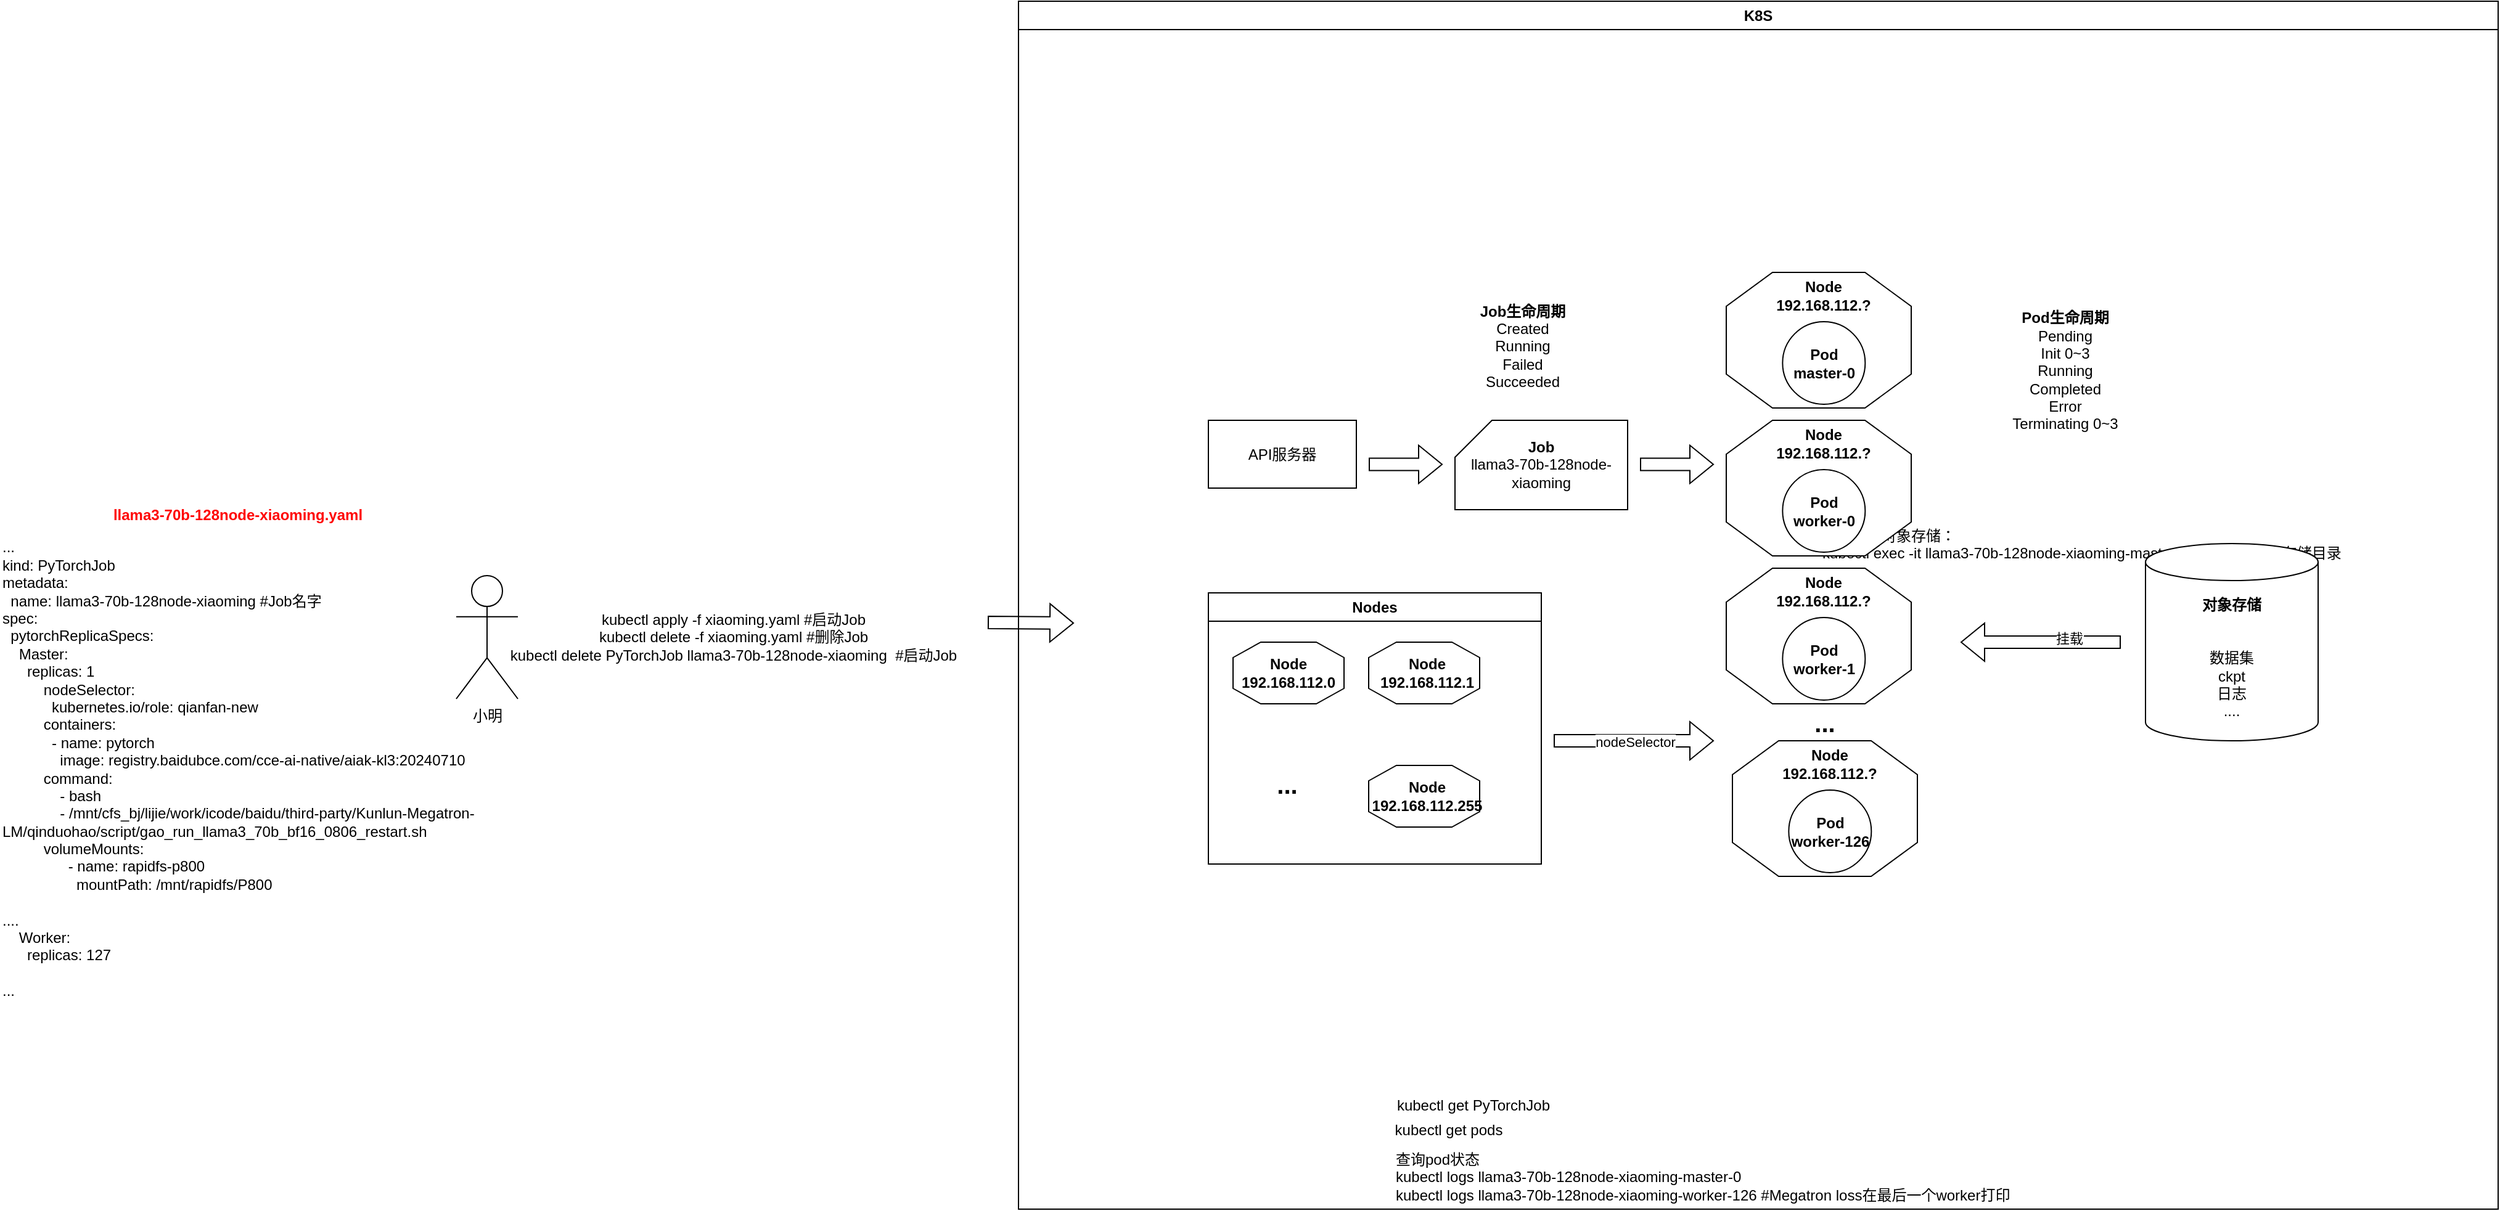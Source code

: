 <mxfile version="24.7.7">
  <diagram name="第 1 页" id="JENwh_ecXETzRXdGQSSy">
    <mxGraphModel dx="3075" dy="2135" grid="0" gridSize="10" guides="1" tooltips="1" connect="1" arrows="1" fold="1" page="1" pageScale="1" pageWidth="827" pageHeight="1169" math="0" shadow="0">
      <root>
        <mxCell id="0" />
        <mxCell id="1" parent="0" />
        <mxCell id="48Nk2eateA9YyvYsNSkh-6" value="&lt;div&gt;...&lt;/div&gt;&lt;div&gt;kind: PyTorchJob&lt;/div&gt;&lt;div&gt;metadata:&lt;br&gt;&lt;/div&gt;&lt;div&gt;&amp;nbsp;&amp;nbsp;name:&amp;nbsp;&lt;span style=&quot;text-align: center; background-color: initial;&quot;&gt;llama3-70b-128node-xiaoming #Job名字&lt;/span&gt;&lt;/div&gt;&lt;div&gt;spec:&lt;/div&gt;&lt;div&gt;&amp;nbsp; pytorchReplicaSpecs:&lt;/div&gt;&lt;div&gt;&amp;nbsp; &amp;nbsp; Master:&lt;/div&gt;&lt;div&gt;&amp;nbsp; &amp;nbsp; &amp;nbsp; replicas: 1&lt;/div&gt;&lt;div&gt;&amp;nbsp; &amp;nbsp; &amp;nbsp;&amp;nbsp;&lt;span style=&quot;background-color: initial;&quot;&gt;&amp;nbsp; &amp;nbsp; nodeSelector:&lt;/span&gt;&lt;/div&gt;&lt;div&gt;&amp;nbsp; &amp;nbsp; &amp;nbsp; &amp;nbsp; &amp;nbsp; &amp;nbsp; kubernetes.io/role: qianfan-new&lt;/div&gt;&lt;div&gt;&amp;nbsp; &amp;nbsp; &amp;nbsp; &amp;nbsp; &amp;nbsp;&amp;nbsp;&lt;span style=&quot;background-color: initial;&quot;&gt;containers:&lt;/span&gt;&lt;/div&gt;&lt;div&gt;&amp;nbsp; &amp;nbsp; &amp;nbsp; &amp;nbsp; &amp;nbsp; &amp;nbsp; - name: pytorch&lt;/div&gt;&lt;div&gt;&amp;nbsp; &amp;nbsp; &amp;nbsp; &amp;nbsp; &amp;nbsp; &amp;nbsp; &amp;nbsp; image: registry.baidubce.com/cce-ai-native/aiak-kl3:20240710&lt;/div&gt;&lt;div&gt;&lt;div&gt;&amp;nbsp; &amp;nbsp; &amp;nbsp; &amp;nbsp; &amp;nbsp; command:&lt;/div&gt;&lt;div&gt;&amp;nbsp; &amp;nbsp; &amp;nbsp; &amp;nbsp; &amp;nbsp; &amp;nbsp; &amp;nbsp; - bash&lt;/div&gt;&lt;div&gt;&amp;nbsp; &amp;nbsp; &amp;nbsp; &amp;nbsp; &amp;nbsp; &amp;nbsp; &amp;nbsp; - /mnt/cfs_bj/lijie/work/icode/baidu/third-party/Kunlun-Megatron-LM/qinduohao/script/gao_run_llama3_70b_bf16_0806_restart.sh&lt;/div&gt;&lt;/div&gt;&lt;div&gt;&lt;div&gt;&amp;nbsp; &amp;nbsp; &amp;nbsp; &amp;nbsp; &amp;nbsp; volumeMounts:&lt;/div&gt;&lt;div&gt;&amp;nbsp; &amp;nbsp; &amp;nbsp; &amp;nbsp; &amp;nbsp; &amp;nbsp; &amp;nbsp; &amp;nbsp; - name: rapidfs-p800&lt;/div&gt;&lt;div&gt;&amp;nbsp; &amp;nbsp; &amp;nbsp; &amp;nbsp; &amp;nbsp; &amp;nbsp; &amp;nbsp; &amp;nbsp; &amp;nbsp; mountPath: /mnt/rapidfs/P800&lt;/div&gt;&lt;/div&gt;&lt;div&gt;&lt;br&gt;&lt;/div&gt;&lt;div&gt;....&lt;/div&gt;&lt;div&gt;&lt;div&gt;&amp;nbsp; &amp;nbsp; Worker:&lt;/div&gt;&lt;div&gt;&amp;nbsp; &amp;nbsp; &amp;nbsp; replicas: 127&lt;/div&gt;&lt;div&gt;&amp;nbsp; &amp;nbsp; &amp;nbsp;&amp;nbsp;&lt;/div&gt;&lt;/div&gt;&lt;div&gt;...&lt;/div&gt;" style="text;html=1;align=left;verticalAlign=middle;whiteSpace=wrap;rounded=0;" vertex="1" parent="1">
          <mxGeometry x="-440" y="22" width="440" height="410" as="geometry" />
        </mxCell>
        <mxCell id="48Nk2eateA9YyvYsNSkh-7" value="llama3-70b-128node-xiaoming.yaml" style="text;html=1;align=center;verticalAlign=middle;whiteSpace=wrap;rounded=0;fontColor=#FF0303;fontStyle=1" vertex="1" parent="1">
          <mxGeometry x="-362" y="6" width="230" height="30" as="geometry" />
        </mxCell>
        <mxCell id="48Nk2eateA9YyvYsNSkh-9" value="kubectl apply -f xiaoming.yaml #启动Job&lt;div&gt;kubectl delete -f xiaoming.yaml #删除Job&lt;/div&gt;&lt;div&gt;kubectl delete PyTorchJob&amp;nbsp;&lt;span style=&quot;background-color: initial;&quot;&gt;llama3-70b-128node-xiaoming&lt;/span&gt;&lt;span style=&quot;background-color: initial;&quot;&gt;&amp;nbsp;&amp;nbsp;#启动Job&lt;/span&gt;&lt;/div&gt;" style="text;html=1;align=center;verticalAlign=middle;whiteSpace=wrap;rounded=0;" vertex="1" parent="1">
          <mxGeometry x="-40" y="110" width="390" height="20" as="geometry" />
        </mxCell>
        <mxCell id="48Nk2eateA9YyvYsNSkh-10" value="K8S" style="swimlane;whiteSpace=wrap;html=1;" vertex="1" parent="1">
          <mxGeometry x="386" y="-396" width="1200" height="980" as="geometry" />
        </mxCell>
        <mxCell id="48Nk2eateA9YyvYsNSkh-80" value="如何访问对象存储：&#xa;kubectl exec -it llama3-70b-128node-xiaoming-master-0 bash; cd 对象存储目录" style="text;whiteSpace=wrap;" vertex="1" parent="48Nk2eateA9YyvYsNSkh-10">
          <mxGeometry x="650" y="420" width="550" height="30" as="geometry" />
        </mxCell>
        <mxCell id="48Nk2eateA9YyvYsNSkh-48" value="" style="group" vertex="1" connectable="0" parent="48Nk2eateA9YyvYsNSkh-10">
          <mxGeometry x="574" y="220" width="150" height="110" as="geometry" />
        </mxCell>
        <mxCell id="48Nk2eateA9YyvYsNSkh-49" value="" style="verticalLabelPosition=bottom;verticalAlign=top;html=1;shape=mxgraph.basic.polygon;polyCoords=[[0.25,0],[0.75,0],[1,0.25],[1,0.75],[0.75,1],[0.25,1],[0,0.75],[0,0.25]];polyline=0;" vertex="1" parent="48Nk2eateA9YyvYsNSkh-48">
          <mxGeometry width="150" height="110.0" as="geometry" />
        </mxCell>
        <mxCell id="48Nk2eateA9YyvYsNSkh-50" value="Node&lt;div&gt;192.168.112.?&lt;/div&gt;&lt;div&gt;&lt;br&gt;&lt;/div&gt;&lt;div&gt;&lt;br&gt;&lt;/div&gt;&lt;div&gt;&lt;br&gt;&lt;/div&gt;&lt;div&gt;&lt;br&gt;&lt;/div&gt;&lt;div&gt;&lt;br&gt;&lt;/div&gt;" style="text;html=1;align=center;verticalAlign=middle;whiteSpace=wrap;rounded=0;fontStyle=1" vertex="1" parent="48Nk2eateA9YyvYsNSkh-48">
          <mxGeometry x="25" y="22" width="108.333" height="66" as="geometry" />
        </mxCell>
        <mxCell id="48Nk2eateA9YyvYsNSkh-15" value="&lt;b&gt;Pod&lt;/b&gt;&lt;div&gt;&lt;b&gt;master-0&lt;/b&gt;&lt;/div&gt;" style="ellipse;whiteSpace=wrap;html=1;aspect=fixed;" vertex="1" parent="48Nk2eateA9YyvYsNSkh-48">
          <mxGeometry x="45.67" y="40" width="67" height="67" as="geometry" />
        </mxCell>
        <mxCell id="48Nk2eateA9YyvYsNSkh-12" value="API服务器" style="rounded=0;whiteSpace=wrap;html=1;" vertex="1" parent="48Nk2eateA9YyvYsNSkh-10">
          <mxGeometry x="154" y="340" width="120" height="55" as="geometry" />
        </mxCell>
        <mxCell id="48Nk2eateA9YyvYsNSkh-13" value="&lt;b&gt;Job&lt;/b&gt;&lt;div&gt;llama3-70b-128node-xiaoming&lt;br&gt;&lt;/div&gt;" style="shape=card;whiteSpace=wrap;html=1;" vertex="1" parent="48Nk2eateA9YyvYsNSkh-10">
          <mxGeometry x="354" y="340" width="140" height="72.5" as="geometry" />
        </mxCell>
        <mxCell id="48Nk2eateA9YyvYsNSkh-23" value="..." style="text;html=1;align=center;verticalAlign=middle;whiteSpace=wrap;rounded=0;fontSize=20;fontStyle=1" vertex="1" parent="48Nk2eateA9YyvYsNSkh-10">
          <mxGeometry x="624" y="570" width="60" height="30" as="geometry" />
        </mxCell>
        <mxCell id="48Nk2eateA9YyvYsNSkh-27" value="" style="verticalLabelPosition=bottom;verticalAlign=top;html=1;shape=mxgraph.basic.polygon;polyCoords=[[0.25,0],[0.75,0],[1,0.25],[1,0.75],[0.75,1],[0.25,1],[0,0.75],[0,0.25]];polyline=0;" vertex="1" parent="48Nk2eateA9YyvYsNSkh-10">
          <mxGeometry x="174" y="520" width="90" height="50" as="geometry" />
        </mxCell>
        <mxCell id="48Nk2eateA9YyvYsNSkh-28" value="Node&lt;div&gt;192.168.112.0&lt;/div&gt;" style="text;html=1;align=center;verticalAlign=middle;whiteSpace=wrap;rounded=0;fontStyle=1" vertex="1" parent="48Nk2eateA9YyvYsNSkh-10">
          <mxGeometry x="189" y="530" width="60" height="30" as="geometry" />
        </mxCell>
        <mxCell id="48Nk2eateA9YyvYsNSkh-31" value="" style="verticalLabelPosition=bottom;verticalAlign=top;html=1;shape=mxgraph.basic.polygon;polyCoords=[[0.25,0],[0.75,0],[1,0.25],[1,0.75],[0.75,1],[0.25,1],[0,0.75],[0,0.25]];polyline=0;" vertex="1" parent="48Nk2eateA9YyvYsNSkh-10">
          <mxGeometry x="284" y="520" width="90" height="50" as="geometry" />
        </mxCell>
        <mxCell id="48Nk2eateA9YyvYsNSkh-32" value="Node&lt;div&gt;192.168.112.1&lt;/div&gt;" style="text;html=1;align=center;verticalAlign=middle;whiteSpace=wrap;rounded=0;fontStyle=1" vertex="1" parent="48Nk2eateA9YyvYsNSkh-10">
          <mxGeometry x="299" y="530" width="65" height="30" as="geometry" />
        </mxCell>
        <mxCell id="48Nk2eateA9YyvYsNSkh-35" value="..." style="text;html=1;align=center;verticalAlign=middle;whiteSpace=wrap;rounded=0;fontSize=20;fontStyle=1" vertex="1" parent="48Nk2eateA9YyvYsNSkh-10">
          <mxGeometry x="188" y="620" width="60" height="30" as="geometry" />
        </mxCell>
        <mxCell id="48Nk2eateA9YyvYsNSkh-37" value="" style="group" vertex="1" connectable="0" parent="48Nk2eateA9YyvYsNSkh-10">
          <mxGeometry x="284" y="620" width="90" height="50" as="geometry" />
        </mxCell>
        <mxCell id="48Nk2eateA9YyvYsNSkh-33" value="" style="verticalLabelPosition=bottom;verticalAlign=top;html=1;shape=mxgraph.basic.polygon;polyCoords=[[0.25,0],[0.75,0],[1,0.25],[1,0.75],[0.75,1],[0.25,1],[0,0.75],[0,0.25]];polyline=0;" vertex="1" parent="48Nk2eateA9YyvYsNSkh-37">
          <mxGeometry width="90" height="50" as="geometry" />
        </mxCell>
        <mxCell id="48Nk2eateA9YyvYsNSkh-34" value="Node&lt;div&gt;192.168.112.255&lt;/div&gt;" style="text;html=1;align=center;verticalAlign=middle;whiteSpace=wrap;rounded=0;fontStyle=1" vertex="1" parent="48Nk2eateA9YyvYsNSkh-37">
          <mxGeometry x="15" y="10" width="65" height="30" as="geometry" />
        </mxCell>
        <mxCell id="48Nk2eateA9YyvYsNSkh-38" value="Nodes" style="swimlane;whiteSpace=wrap;html=1;" vertex="1" parent="48Nk2eateA9YyvYsNSkh-10">
          <mxGeometry x="154" y="480" width="270" height="220" as="geometry" />
        </mxCell>
        <mxCell id="48Nk2eateA9YyvYsNSkh-39" value="" style="shape=flexArrow;endArrow=classic;html=1;rounded=0;" edge="1" parent="48Nk2eateA9YyvYsNSkh-10">
          <mxGeometry width="50" height="50" relative="1" as="geometry">
            <mxPoint x="434" y="600" as="sourcePoint" />
            <mxPoint x="564" y="600" as="targetPoint" />
          </mxGeometry>
        </mxCell>
        <mxCell id="48Nk2eateA9YyvYsNSkh-40" value="nodeSelector" style="edgeLabel;html=1;align=center;verticalAlign=middle;resizable=0;points=[];" vertex="1" connectable="0" parent="48Nk2eateA9YyvYsNSkh-39">
          <mxGeometry x="0.015" y="-1" relative="1" as="geometry">
            <mxPoint as="offset" />
          </mxGeometry>
        </mxCell>
        <mxCell id="48Nk2eateA9YyvYsNSkh-52" value="" style="group" vertex="1" connectable="0" parent="48Nk2eateA9YyvYsNSkh-10">
          <mxGeometry x="574" y="340" width="150" height="110" as="geometry" />
        </mxCell>
        <mxCell id="48Nk2eateA9YyvYsNSkh-53" value="" style="verticalLabelPosition=bottom;verticalAlign=top;html=1;shape=mxgraph.basic.polygon;polyCoords=[[0.25,0],[0.75,0],[1,0.25],[1,0.75],[0.75,1],[0.25,1],[0,0.75],[0,0.25]];polyline=0;" vertex="1" parent="48Nk2eateA9YyvYsNSkh-52">
          <mxGeometry width="150" height="110.0" as="geometry" />
        </mxCell>
        <mxCell id="48Nk2eateA9YyvYsNSkh-54" value="Node&lt;div&gt;192.168.112.?&lt;/div&gt;&lt;div&gt;&lt;br&gt;&lt;/div&gt;&lt;div&gt;&lt;br&gt;&lt;/div&gt;&lt;div&gt;&lt;br&gt;&lt;/div&gt;&lt;div&gt;&lt;br&gt;&lt;/div&gt;&lt;div&gt;&lt;br&gt;&lt;/div&gt;" style="text;html=1;align=center;verticalAlign=middle;whiteSpace=wrap;rounded=0;fontStyle=1" vertex="1" parent="48Nk2eateA9YyvYsNSkh-52">
          <mxGeometry x="25" y="22" width="108.333" height="66" as="geometry" />
        </mxCell>
        <mxCell id="48Nk2eateA9YyvYsNSkh-55" value="&lt;b&gt;Pod&lt;/b&gt;&lt;div&gt;&lt;b&gt;worker-0&lt;/b&gt;&lt;/div&gt;" style="ellipse;whiteSpace=wrap;html=1;aspect=fixed;" vertex="1" parent="48Nk2eateA9YyvYsNSkh-52">
          <mxGeometry x="45.67" y="40" width="67" height="67" as="geometry" />
        </mxCell>
        <mxCell id="48Nk2eateA9YyvYsNSkh-56" value="" style="group" vertex="1" connectable="0" parent="48Nk2eateA9YyvYsNSkh-10">
          <mxGeometry x="574" y="460" width="150" height="110" as="geometry" />
        </mxCell>
        <mxCell id="48Nk2eateA9YyvYsNSkh-57" value="" style="verticalLabelPosition=bottom;verticalAlign=top;html=1;shape=mxgraph.basic.polygon;polyCoords=[[0.25,0],[0.75,0],[1,0.25],[1,0.75],[0.75,1],[0.25,1],[0,0.75],[0,0.25]];polyline=0;" vertex="1" parent="48Nk2eateA9YyvYsNSkh-56">
          <mxGeometry width="150" height="110.0" as="geometry" />
        </mxCell>
        <mxCell id="48Nk2eateA9YyvYsNSkh-58" value="Node&lt;div&gt;192.168.112.?&lt;/div&gt;&lt;div&gt;&lt;br&gt;&lt;/div&gt;&lt;div&gt;&lt;br&gt;&lt;/div&gt;&lt;div&gt;&lt;br&gt;&lt;/div&gt;&lt;div&gt;&lt;br&gt;&lt;/div&gt;&lt;div&gt;&lt;br&gt;&lt;/div&gt;" style="text;html=1;align=center;verticalAlign=middle;whiteSpace=wrap;rounded=0;fontStyle=1" vertex="1" parent="48Nk2eateA9YyvYsNSkh-56">
          <mxGeometry x="25" y="22" width="108.333" height="66" as="geometry" />
        </mxCell>
        <mxCell id="48Nk2eateA9YyvYsNSkh-59" value="&lt;b&gt;Pod&lt;/b&gt;&lt;div&gt;&lt;b&gt;worker-1&lt;/b&gt;&lt;/div&gt;" style="ellipse;whiteSpace=wrap;html=1;aspect=fixed;" vertex="1" parent="48Nk2eateA9YyvYsNSkh-56">
          <mxGeometry x="45.67" y="40" width="67" height="67" as="geometry" />
        </mxCell>
        <mxCell id="48Nk2eateA9YyvYsNSkh-60" value="" style="group" vertex="1" connectable="0" parent="48Nk2eateA9YyvYsNSkh-10">
          <mxGeometry x="579" y="600" width="150" height="110" as="geometry" />
        </mxCell>
        <mxCell id="48Nk2eateA9YyvYsNSkh-61" value="" style="verticalLabelPosition=bottom;verticalAlign=top;html=1;shape=mxgraph.basic.polygon;polyCoords=[[0.25,0],[0.75,0],[1,0.25],[1,0.75],[0.75,1],[0.25,1],[0,0.75],[0,0.25]];polyline=0;" vertex="1" parent="48Nk2eateA9YyvYsNSkh-60">
          <mxGeometry width="150" height="110.0" as="geometry" />
        </mxCell>
        <mxCell id="48Nk2eateA9YyvYsNSkh-62" value="Node&lt;div&gt;192.168.112.?&lt;/div&gt;&lt;div&gt;&lt;br&gt;&lt;/div&gt;&lt;div&gt;&lt;br&gt;&lt;/div&gt;&lt;div&gt;&lt;br&gt;&lt;/div&gt;&lt;div&gt;&lt;br&gt;&lt;/div&gt;&lt;div&gt;&lt;br&gt;&lt;/div&gt;" style="text;html=1;align=center;verticalAlign=middle;whiteSpace=wrap;rounded=0;fontStyle=1" vertex="1" parent="48Nk2eateA9YyvYsNSkh-60">
          <mxGeometry x="25" y="22" width="108.333" height="66" as="geometry" />
        </mxCell>
        <mxCell id="48Nk2eateA9YyvYsNSkh-63" value="&lt;b&gt;Pod&lt;/b&gt;&lt;div&gt;&lt;b&gt;worker-126&lt;/b&gt;&lt;/div&gt;" style="ellipse;whiteSpace=wrap;html=1;aspect=fixed;" vertex="1" parent="48Nk2eateA9YyvYsNSkh-60">
          <mxGeometry x="45.67" y="40" width="67" height="67" as="geometry" />
        </mxCell>
        <mxCell id="48Nk2eateA9YyvYsNSkh-65" value="&lt;b&gt;对象存储&lt;/b&gt;&lt;div&gt;&lt;br&gt;&lt;/div&gt;&lt;div&gt;&lt;br&gt;&lt;div&gt;数据集&lt;/div&gt;&lt;div&gt;ckpt&lt;/div&gt;&lt;div&gt;日志&lt;/div&gt;&lt;div&gt;....&lt;/div&gt;&lt;/div&gt;" style="shape=cylinder3;whiteSpace=wrap;html=1;boundedLbl=1;backgroundOutline=1;size=15;" vertex="1" parent="48Nk2eateA9YyvYsNSkh-10">
          <mxGeometry x="914" y="440" width="140" height="160" as="geometry" />
        </mxCell>
        <mxCell id="48Nk2eateA9YyvYsNSkh-66" value="" style="shape=flexArrow;endArrow=classic;html=1;rounded=0;" edge="1" parent="48Nk2eateA9YyvYsNSkh-10">
          <mxGeometry width="50" height="50" relative="1" as="geometry">
            <mxPoint x="894" y="520" as="sourcePoint" />
            <mxPoint x="764" y="520" as="targetPoint" />
          </mxGeometry>
        </mxCell>
        <mxCell id="48Nk2eateA9YyvYsNSkh-67" value="挂载" style="edgeLabel;html=1;align=center;verticalAlign=middle;resizable=0;points=[];" vertex="1" connectable="0" parent="48Nk2eateA9YyvYsNSkh-66">
          <mxGeometry x="-0.344" y="-3" relative="1" as="geometry">
            <mxPoint as="offset" />
          </mxGeometry>
        </mxCell>
        <mxCell id="48Nk2eateA9YyvYsNSkh-68" value="&lt;b&gt;Pod生命周期&lt;/b&gt;&lt;div&gt;&lt;div&gt;Pending&lt;/div&gt;&lt;div&gt;&lt;div&gt;Init 0~3&lt;/div&gt;&lt;div&gt;&lt;span style=&quot;background-color: initial;&quot;&gt;Running&lt;/span&gt;&lt;br&gt;&lt;/div&gt;&lt;div&gt;Completed&lt;/div&gt;&lt;div&gt;Error&lt;/div&gt;&lt;div&gt;Terminating 0~3&lt;/div&gt;&lt;/div&gt;&lt;/div&gt;" style="text;html=1;align=center;verticalAlign=middle;whiteSpace=wrap;rounded=0;" vertex="1" parent="48Nk2eateA9YyvYsNSkh-10">
          <mxGeometry x="774" y="250" width="150" height="100" as="geometry" />
        </mxCell>
        <mxCell id="48Nk2eateA9YyvYsNSkh-69" value="&lt;b&gt;Job生命周期&lt;/b&gt;&lt;div&gt;&lt;div&gt;Created&lt;/div&gt;&lt;div&gt;Running&lt;/div&gt;&lt;div&gt;Failed&lt;/div&gt;&lt;div&gt;Succeeded&lt;/div&gt;&lt;/div&gt;" style="text;html=1;align=center;verticalAlign=middle;whiteSpace=wrap;rounded=0;" vertex="1" parent="48Nk2eateA9YyvYsNSkh-10">
          <mxGeometry x="364" y="230" width="90" height="100" as="geometry" />
        </mxCell>
        <mxCell id="48Nk2eateA9YyvYsNSkh-89" value="" style="shape=flexArrow;endArrow=classic;html=1;rounded=0;" edge="1" parent="48Nk2eateA9YyvYsNSkh-10">
          <mxGeometry width="50" height="50" relative="1" as="geometry">
            <mxPoint x="284" y="375.75" as="sourcePoint" />
            <mxPoint x="344" y="375.75" as="targetPoint" />
          </mxGeometry>
        </mxCell>
        <mxCell id="48Nk2eateA9YyvYsNSkh-91" value="" style="shape=flexArrow;endArrow=classic;html=1;rounded=0;" edge="1" parent="48Nk2eateA9YyvYsNSkh-10">
          <mxGeometry width="50" height="50" relative="1" as="geometry">
            <mxPoint x="504" y="375.75" as="sourcePoint" />
            <mxPoint x="564" y="375.75" as="targetPoint" />
          </mxGeometry>
        </mxCell>
        <mxCell id="48Nk2eateA9YyvYsNSkh-87" value="" style="shape=flexArrow;endArrow=classic;html=1;rounded=0;" edge="1" parent="48Nk2eateA9YyvYsNSkh-10">
          <mxGeometry width="50" height="50" relative="1" as="geometry">
            <mxPoint x="-25" y="504" as="sourcePoint" />
            <mxPoint x="45" y="504.5" as="targetPoint" />
          </mxGeometry>
        </mxCell>
        <mxCell id="48Nk2eateA9YyvYsNSkh-70" value="小明" style="shape=umlActor;verticalLabelPosition=bottom;verticalAlign=top;html=1;outlineConnect=0;" vertex="1" parent="1">
          <mxGeometry x="-70" y="70" width="50" height="100" as="geometry" />
        </mxCell>
        <mxCell id="48Nk2eateA9YyvYsNSkh-78" value="查询pod状态&#xa;kubectl logs llama3-70b-128node-xiaoming-master-0&#xa;kubectl logs llama3-70b-128node-xiaoming-worker-126 #Megatron loss在最后一个worker打印" style="text;whiteSpace=wrap;" vertex="1" parent="1">
          <mxGeometry x="690" y="530" width="550" height="40" as="geometry" />
        </mxCell>
        <mxCell id="48Nk2eateA9YyvYsNSkh-83" value="&lt;div&gt;kubectl get PyTorchJob&lt;/div&gt;" style="text;html=1;align=center;verticalAlign=middle;whiteSpace=wrap;rounded=0;" vertex="1" parent="1">
          <mxGeometry x="600" y="490" width="310" height="20" as="geometry" />
        </mxCell>
        <mxCell id="48Nk2eateA9YyvYsNSkh-85" value="&lt;div&gt;&lt;span style=&quot;background-color: initial;&quot;&gt;kubectl get pods&lt;/span&gt;&lt;br&gt;&lt;/div&gt;" style="text;html=1;align=center;verticalAlign=middle;whiteSpace=wrap;rounded=0;" vertex="1" parent="1">
          <mxGeometry x="580" y="510" width="310" height="20" as="geometry" />
        </mxCell>
      </root>
    </mxGraphModel>
  </diagram>
</mxfile>
